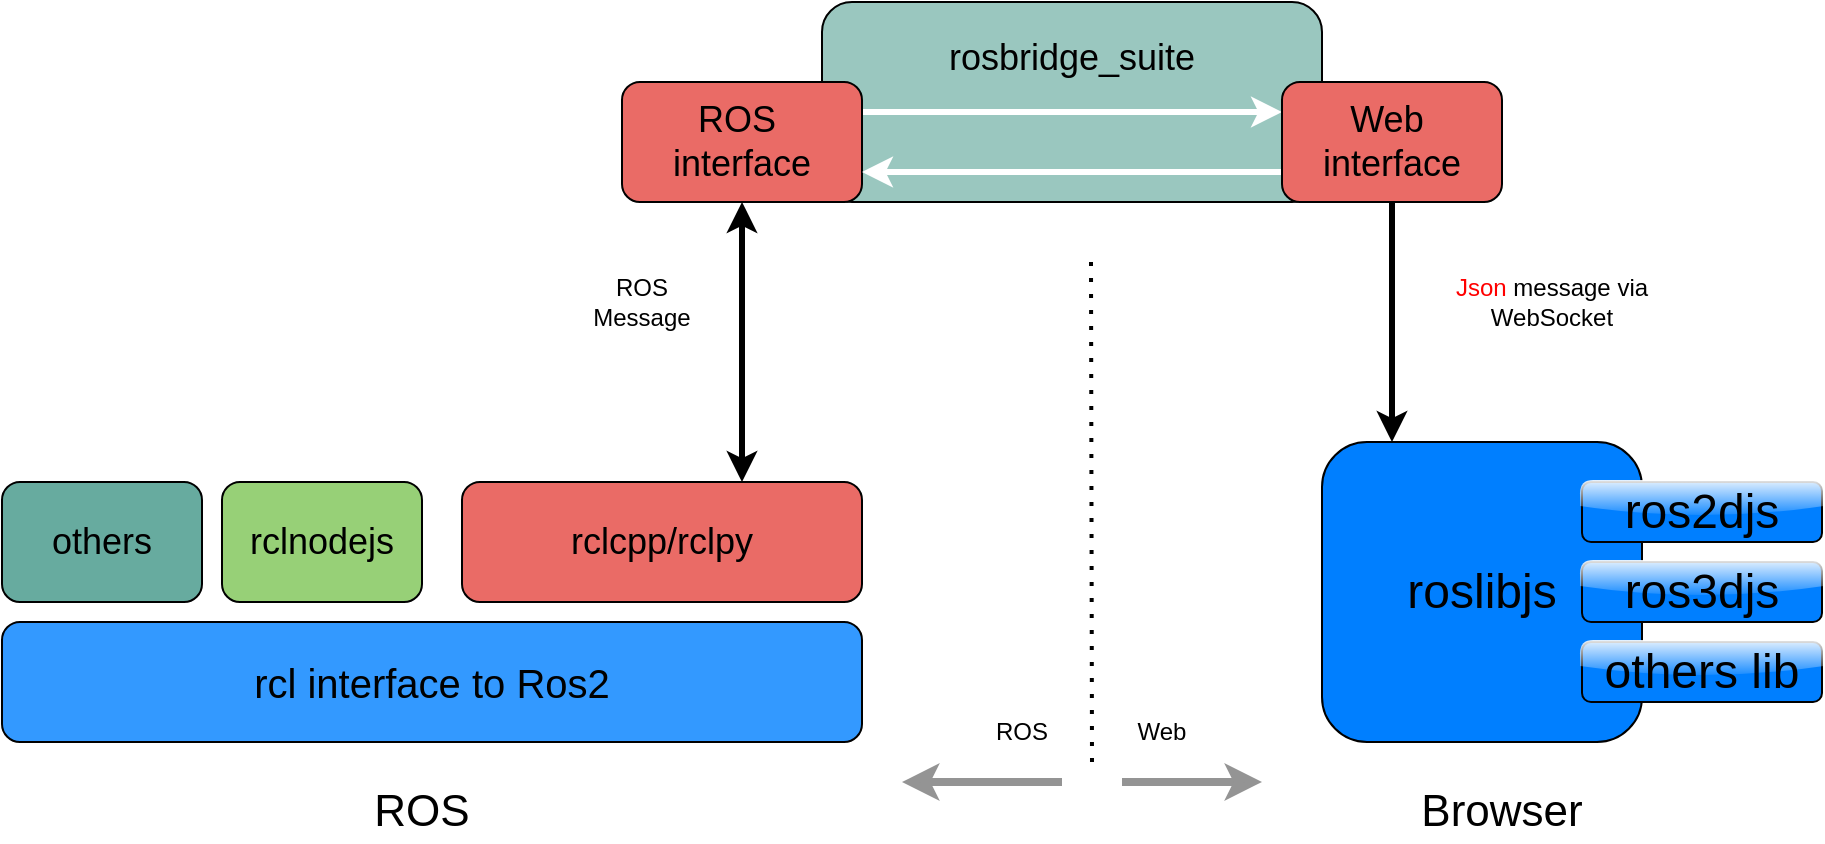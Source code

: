 <mxfile version="24.2.8" type="github" pages="5">
  <diagram name="Page-1" id="nUrn3agjShAZ7uS6XgON">
    <mxGraphModel dx="1364" dy="793" grid="1" gridSize="10" guides="1" tooltips="1" connect="1" arrows="1" fold="1" page="1" pageScale="1" pageWidth="1400" pageHeight="850" math="0" shadow="0">
      <root>
        <mxCell id="0" />
        <mxCell id="1" parent="0" />
        <mxCell id="A44OE2nOrMrkdfRYSrdh-1" value="&lt;font style=&quot;font-size: 20px;&quot;&gt;rcl interface to Ros2&lt;/font&gt;" style="rounded=1;whiteSpace=wrap;html=1;fillColor=#3399FF;movable=0;resizable=0;rotatable=0;deletable=0;editable=0;locked=1;connectable=0;" vertex="1" parent="1">
          <mxGeometry x="180" y="490" width="430" height="60" as="geometry" />
        </mxCell>
        <mxCell id="A44OE2nOrMrkdfRYSrdh-3" value="rclcpp/rclpy" style="rounded=1;whiteSpace=wrap;html=1;fontSize=18;fillColor=#EA6B66;movable=0;resizable=0;rotatable=0;deletable=0;editable=0;locked=1;connectable=0;" vertex="1" parent="1">
          <mxGeometry x="410" y="420" width="200" height="60" as="geometry" />
        </mxCell>
        <mxCell id="A44OE2nOrMrkdfRYSrdh-4" value="rclnodejs" style="rounded=1;whiteSpace=wrap;html=1;fontSize=18;fillColor=#97D077;movable=0;resizable=0;rotatable=0;deletable=0;editable=0;locked=1;connectable=0;" vertex="1" parent="1">
          <mxGeometry x="290" y="420" width="100" height="60" as="geometry" />
        </mxCell>
        <mxCell id="A44OE2nOrMrkdfRYSrdh-5" value="others" style="rounded=1;whiteSpace=wrap;html=1;fontSize=18;fillColor=#67AB9F;movable=0;resizable=0;rotatable=0;deletable=0;editable=0;locked=1;connectable=0;" vertex="1" parent="1">
          <mxGeometry x="180" y="420" width="100" height="60" as="geometry" />
        </mxCell>
        <mxCell id="A44OE2nOrMrkdfRYSrdh-7" value="rosbridge_suite&lt;div&gt;&lt;br&gt;&lt;/div&gt;&lt;div&gt;&lt;br&gt;&lt;/div&gt;" style="rounded=1;whiteSpace=wrap;html=1;fontSize=18;fillColor=#9AC7BF;movable=0;resizable=0;rotatable=0;deletable=0;editable=0;locked=1;connectable=0;" vertex="1" parent="1">
          <mxGeometry x="590" y="180" width="250" height="100" as="geometry" />
        </mxCell>
        <mxCell id="A44OE2nOrMrkdfRYSrdh-12" style="rounded=0;orthogonalLoop=1;jettySize=auto;html=1;exitX=1;exitY=0.25;exitDx=0;exitDy=0;entryX=0;entryY=0.25;entryDx=0;entryDy=0;strokeWidth=3;strokeColor=#FFFFFF;movable=0;resizable=0;rotatable=0;deletable=0;editable=0;locked=1;connectable=0;" edge="1" parent="1" source="A44OE2nOrMrkdfRYSrdh-6" target="A44OE2nOrMrkdfRYSrdh-9">
          <mxGeometry relative="1" as="geometry" />
        </mxCell>
        <mxCell id="A44OE2nOrMrkdfRYSrdh-6" value="ROS&amp;nbsp;&lt;div&gt;interface&lt;/div&gt;" style="rounded=1;whiteSpace=wrap;html=1;fontSize=18;fillColor=#EA6B66;movable=0;resizable=0;rotatable=0;deletable=0;editable=0;locked=1;connectable=0;" vertex="1" parent="1">
          <mxGeometry x="490" y="220" width="120" height="60" as="geometry" />
        </mxCell>
        <mxCell id="A44OE2nOrMrkdfRYSrdh-11" style="edgeStyle=orthogonalEdgeStyle;rounded=1;orthogonalLoop=1;jettySize=auto;html=1;exitX=0;exitY=0.75;exitDx=0;exitDy=0;entryX=1;entryY=0.75;entryDx=0;entryDy=0;curved=1;strokeWidth=3;strokeColor=#FFFFFF;movable=0;resizable=0;rotatable=0;deletable=0;editable=0;locked=1;connectable=0;" edge="1" parent="1" source="A44OE2nOrMrkdfRYSrdh-9" target="A44OE2nOrMrkdfRYSrdh-6">
          <mxGeometry relative="1" as="geometry" />
        </mxCell>
        <mxCell id="A44OE2nOrMrkdfRYSrdh-27" style="edgeStyle=orthogonalEdgeStyle;rounded=0;orthogonalLoop=1;jettySize=auto;html=1;exitX=0.5;exitY=1;exitDx=0;exitDy=0;strokeWidth=3;movable=0;resizable=0;rotatable=0;deletable=0;editable=0;locked=1;connectable=0;" edge="1" parent="1" source="A44OE2nOrMrkdfRYSrdh-9">
          <mxGeometry relative="1" as="geometry">
            <mxPoint x="875" y="400" as="targetPoint" />
          </mxGeometry>
        </mxCell>
        <mxCell id="A44OE2nOrMrkdfRYSrdh-9" value="Web&amp;nbsp;&lt;div&gt;interface&lt;/div&gt;" style="rounded=1;whiteSpace=wrap;html=1;fontSize=18;fillColor=#EA6B66;movable=0;resizable=0;rotatable=0;deletable=0;editable=0;locked=1;connectable=0;" vertex="1" parent="1">
          <mxGeometry x="820" y="220" width="110" height="60" as="geometry" />
        </mxCell>
        <mxCell id="A44OE2nOrMrkdfRYSrdh-13" style="edgeStyle=orthogonalEdgeStyle;rounded=0;orthogonalLoop=1;jettySize=auto;html=1;exitX=0.5;exitY=1;exitDx=0;exitDy=0;entryX=0.7;entryY=0;entryDx=0;entryDy=0;entryPerimeter=0;startArrow=classic;startFill=1;strokeWidth=3;movable=0;resizable=0;rotatable=0;deletable=0;editable=0;locked=1;connectable=0;" edge="1" parent="1" source="A44OE2nOrMrkdfRYSrdh-6" target="A44OE2nOrMrkdfRYSrdh-3">
          <mxGeometry relative="1" as="geometry" />
        </mxCell>
        <mxCell id="A44OE2nOrMrkdfRYSrdh-14" value="&lt;font style=&quot;font-size: 24px;&quot;&gt;roslibjs&lt;/font&gt;" style="rounded=1;whiteSpace=wrap;html=1;fontSize=18;fillColor=#007FFF;movable=0;resizable=0;rotatable=0;deletable=0;editable=0;locked=1;connectable=0;" vertex="1" parent="1">
          <mxGeometry x="840" y="400" width="160" height="150" as="geometry" />
        </mxCell>
        <mxCell id="A44OE2nOrMrkdfRYSrdh-15" value="&lt;font style=&quot;font-size: 24px;&quot;&gt;ros2djs&lt;/font&gt;" style="rounded=1;whiteSpace=wrap;html=1;fontSize=18;fillColor=#007FFF;gradientColor=none;shadow=0;glass=1;movable=0;resizable=0;rotatable=0;deletable=0;editable=0;locked=1;connectable=0;" vertex="1" parent="1">
          <mxGeometry x="970" y="420" width="120" height="30" as="geometry" />
        </mxCell>
        <mxCell id="A44OE2nOrMrkdfRYSrdh-17" value="&lt;font style=&quot;font-size: 24px;&quot;&gt;ros3djs&lt;/font&gt;" style="rounded=1;whiteSpace=wrap;html=1;fontSize=18;fillColor=#007FFF;gradientColor=none;shadow=0;glass=1;movable=0;resizable=0;rotatable=0;deletable=0;editable=0;locked=1;connectable=0;" vertex="1" parent="1">
          <mxGeometry x="970" y="460" width="120" height="30" as="geometry" />
        </mxCell>
        <mxCell id="A44OE2nOrMrkdfRYSrdh-18" value="&lt;font style=&quot;font-size: 24px;&quot;&gt;others lib&lt;/font&gt;" style="rounded=1;whiteSpace=wrap;html=1;fontSize=18;fillColor=#007FFF;gradientColor=none;shadow=0;glass=1;movable=0;resizable=0;rotatable=0;deletable=0;editable=0;locked=1;connectable=0;" vertex="1" parent="1">
          <mxGeometry x="970" y="500" width="120" height="30" as="geometry" />
        </mxCell>
        <mxCell id="A44OE2nOrMrkdfRYSrdh-19" value="" style="endArrow=none;dashed=1;html=1;dashPattern=1 3;strokeWidth=2;rounded=0;movable=0;resizable=0;rotatable=0;deletable=0;editable=0;locked=1;connectable=0;" edge="1" parent="1">
          <mxGeometry width="50" height="50" relative="1" as="geometry">
            <mxPoint x="724.5" y="310" as="sourcePoint" />
            <mxPoint x="725" y="560" as="targetPoint" />
          </mxGeometry>
        </mxCell>
        <mxCell id="A44OE2nOrMrkdfRYSrdh-20" value="ROS" style="text;strokeColor=none;align=center;fillColor=none;html=1;verticalAlign=middle;whiteSpace=wrap;rounded=0;movable=0;resizable=0;rotatable=0;deletable=0;editable=0;locked=1;connectable=0;" vertex="1" parent="1">
          <mxGeometry x="660" y="530" width="60" height="30" as="geometry" />
        </mxCell>
        <mxCell id="A44OE2nOrMrkdfRYSrdh-21" value="" style="endArrow=classic;html=1;rounded=0;strokeWidth=4;strokeColor=#949494;movable=0;resizable=0;rotatable=0;deletable=0;editable=0;locked=1;connectable=0;" edge="1" parent="1">
          <mxGeometry width="50" height="50" relative="1" as="geometry">
            <mxPoint x="710" y="570" as="sourcePoint" />
            <mxPoint x="630" y="570" as="targetPoint" />
          </mxGeometry>
        </mxCell>
        <mxCell id="A44OE2nOrMrkdfRYSrdh-22" value="Web" style="text;strokeColor=none;align=center;fillColor=none;html=1;verticalAlign=middle;whiteSpace=wrap;rounded=0;movable=0;resizable=0;rotatable=0;deletable=0;editable=0;locked=1;connectable=0;" vertex="1" parent="1">
          <mxGeometry x="730" y="530" width="60" height="30" as="geometry" />
        </mxCell>
        <mxCell id="A44OE2nOrMrkdfRYSrdh-23" value="" style="endArrow=classic;html=1;rounded=0;strokeWidth=4;strokeColor=#949494;movable=0;resizable=0;rotatable=0;deletable=0;editable=0;locked=1;connectable=0;" edge="1" parent="1">
          <mxGeometry width="50" height="50" relative="1" as="geometry">
            <mxPoint x="740" y="570" as="sourcePoint" />
            <mxPoint x="810" y="570" as="targetPoint" />
            <Array as="points">
              <mxPoint x="780" y="570" />
            </Array>
          </mxGeometry>
        </mxCell>
        <mxCell id="A44OE2nOrMrkdfRYSrdh-24" value="&lt;font style=&quot;font-size: 22px;&quot;&gt;ROS&lt;/font&gt;" style="text;strokeColor=none;align=center;fillColor=none;html=1;verticalAlign=middle;whiteSpace=wrap;rounded=0;movable=0;resizable=0;rotatable=0;deletable=0;editable=0;locked=1;connectable=0;" vertex="1" parent="1">
          <mxGeometry x="360" y="570" width="60" height="30" as="geometry" />
        </mxCell>
        <mxCell id="A44OE2nOrMrkdfRYSrdh-25" value="&lt;font style=&quot;font-size: 22px;&quot;&gt;Browser&lt;/font&gt;" style="text;strokeColor=none;align=center;fillColor=none;html=1;verticalAlign=middle;whiteSpace=wrap;rounded=0;movable=0;resizable=0;rotatable=0;deletable=0;editable=0;locked=1;connectable=0;" vertex="1" parent="1">
          <mxGeometry x="900" y="570" width="60" height="30" as="geometry" />
        </mxCell>
        <mxCell id="A44OE2nOrMrkdfRYSrdh-28" value="ROS&lt;div&gt;Message&lt;/div&gt;" style="text;strokeColor=none;align=center;fillColor=none;html=1;verticalAlign=middle;whiteSpace=wrap;rounded=0;movable=0;resizable=0;rotatable=0;deletable=0;editable=0;locked=1;connectable=0;" vertex="1" parent="1">
          <mxGeometry x="470" y="310" width="60" height="40" as="geometry" />
        </mxCell>
        <mxCell id="A44OE2nOrMrkdfRYSrdh-29" value="&lt;font color=&quot;#ff0000&quot;&gt;Json&lt;/font&gt; message via WebSocket" style="text;strokeColor=none;align=center;fillColor=none;html=1;verticalAlign=middle;whiteSpace=wrap;rounded=0;movable=0;resizable=0;rotatable=0;deletable=0;editable=0;locked=1;connectable=0;" vertex="1" parent="1">
          <mxGeometry x="900" y="310" width="110" height="40" as="geometry" />
        </mxCell>
      </root>
    </mxGraphModel>
  </diagram>
  <diagram id="Uo0MrXeouGDArz-Wp9MO" name="Page-2">
    <mxGraphModel dx="1364" dy="793" grid="1" gridSize="10" guides="1" tooltips="1" connect="1" arrows="1" fold="1" page="1" pageScale="1" pageWidth="1400" pageHeight="850" math="0" shadow="0">
      <root>
        <mxCell id="0" />
        <mxCell id="1" parent="0" />
        <mxCell id="gO9U1DXDfEnCWuoIdtIi-1" value="&lt;font style=&quot;font-size: 20px;&quot;&gt;rcl interface to Ros2&lt;/font&gt;" style="rounded=1;whiteSpace=wrap;html=1;fillColor=#3399FF;" vertex="1" parent="1">
          <mxGeometry x="180" y="490" width="430" height="60" as="geometry" />
        </mxCell>
        <mxCell id="gO9U1DXDfEnCWuoIdtIi-2" value="rclcpp/rclpy" style="rounded=1;whiteSpace=wrap;html=1;fontSize=18;fillColor=#e1d5e7;strokeColor=#9673a6;" vertex="1" parent="1">
          <mxGeometry x="410" y="420" width="200" height="60" as="geometry" />
        </mxCell>
        <mxCell id="gO9U1DXDfEnCWuoIdtIi-3" value="rclnodejs" style="rounded=1;whiteSpace=wrap;html=1;fontSize=18;fillColor=#97D077;" vertex="1" parent="1">
          <mxGeometry x="290" y="420" width="100" height="60" as="geometry" />
        </mxCell>
        <mxCell id="gO9U1DXDfEnCWuoIdtIi-4" value="others" style="rounded=1;whiteSpace=wrap;html=1;fontSize=18;fillColor=#67AB9F;" vertex="1" parent="1">
          <mxGeometry x="180" y="420" width="100" height="60" as="geometry" />
        </mxCell>
        <mxCell id="gO9U1DXDfEnCWuoIdtIi-5" value="ros2-web-bridge&lt;div&gt;&lt;br&gt;&lt;/div&gt;&lt;div&gt;&lt;br&gt;&lt;/div&gt;" style="rounded=1;whiteSpace=wrap;html=1;fontSize=18;fillColor=#9AC7BF;" vertex="1" parent="1">
          <mxGeometry x="380" y="180" width="520" height="100" as="geometry" />
        </mxCell>
        <mxCell id="gO9U1DXDfEnCWuoIdtIi-6" style="rounded=0;orthogonalLoop=1;jettySize=auto;html=1;exitX=1;exitY=0.25;exitDx=0;exitDy=0;entryX=0;entryY=0.25;entryDx=0;entryDy=0;strokeWidth=3;strokeColor=#FFFFFF;" edge="1" parent="1" source="gO9U1DXDfEnCWuoIdtIi-7" target="gO9U1DXDfEnCWuoIdtIi-10">
          <mxGeometry relative="1" as="geometry" />
        </mxCell>
        <mxCell id="gO9U1DXDfEnCWuoIdtIi-7" value="ROS&amp;nbsp;&lt;div&gt;interface&lt;/div&gt;" style="rounded=1;whiteSpace=wrap;html=1;fontSize=18;fillColor=#EA6B66;" vertex="1" parent="1">
          <mxGeometry x="290" y="220" width="120" height="60" as="geometry" />
        </mxCell>
        <mxCell id="gO9U1DXDfEnCWuoIdtIi-8" style="edgeStyle=orthogonalEdgeStyle;rounded=1;orthogonalLoop=1;jettySize=auto;html=1;exitX=0;exitY=0.75;exitDx=0;exitDy=0;entryX=1;entryY=0.75;entryDx=0;entryDy=0;curved=1;strokeWidth=3;strokeColor=#FFFFFF;" edge="1" parent="1" source="gO9U1DXDfEnCWuoIdtIi-10" target="gO9U1DXDfEnCWuoIdtIi-7">
          <mxGeometry relative="1" as="geometry" />
        </mxCell>
        <mxCell id="gO9U1DXDfEnCWuoIdtIi-26" style="edgeStyle=orthogonalEdgeStyle;rounded=0;orthogonalLoop=1;jettySize=auto;html=1;exitX=0.5;exitY=1;exitDx=0;exitDy=0;" edge="1" parent="1" source="gO9U1DXDfEnCWuoIdtIi-10">
          <mxGeometry relative="1" as="geometry">
            <mxPoint x="920" y="410" as="targetPoint" />
          </mxGeometry>
        </mxCell>
        <mxCell id="gO9U1DXDfEnCWuoIdtIi-10" value="Web&amp;nbsp;&lt;div&gt;interface&lt;/div&gt;" style="rounded=1;whiteSpace=wrap;html=1;fontSize=18;fillColor=#EA6B66;" vertex="1" parent="1">
          <mxGeometry x="865" y="220" width="110" height="60" as="geometry" />
        </mxCell>
        <mxCell id="gO9U1DXDfEnCWuoIdtIi-12" value="&lt;font style=&quot;font-size: 24px;&quot;&gt;roslibjs&lt;/font&gt;" style="rounded=1;whiteSpace=wrap;html=1;fontSize=18;fillColor=#007FFF;movable=0;resizable=0;rotatable=0;deletable=0;editable=0;locked=1;connectable=0;" vertex="1" parent="1">
          <mxGeometry x="840" y="400" width="160" height="150" as="geometry" />
        </mxCell>
        <mxCell id="gO9U1DXDfEnCWuoIdtIi-13" value="&lt;font style=&quot;font-size: 24px;&quot;&gt;ros2djs&lt;/font&gt;" style="rounded=1;whiteSpace=wrap;html=1;fontSize=18;fillColor=#007FFF;gradientColor=none;shadow=0;glass=1;movable=0;resizable=0;rotatable=0;deletable=0;editable=0;locked=1;connectable=0;" vertex="1" parent="1">
          <mxGeometry x="970" y="420" width="120" height="30" as="geometry" />
        </mxCell>
        <mxCell id="gO9U1DXDfEnCWuoIdtIi-14" value="&lt;font style=&quot;font-size: 24px;&quot;&gt;ros3djs&lt;/font&gt;" style="rounded=1;whiteSpace=wrap;html=1;fontSize=18;fillColor=#007FFF;gradientColor=none;shadow=0;glass=1;movable=0;resizable=0;rotatable=0;deletable=0;editable=0;locked=1;connectable=0;" vertex="1" parent="1">
          <mxGeometry x="970" y="460" width="120" height="30" as="geometry" />
        </mxCell>
        <mxCell id="gO9U1DXDfEnCWuoIdtIi-15" value="&lt;font style=&quot;font-size: 24px;&quot;&gt;others lib&lt;/font&gt;" style="rounded=1;whiteSpace=wrap;html=1;fontSize=18;fillColor=#007FFF;gradientColor=none;shadow=0;glass=1;movable=0;resizable=0;rotatable=0;deletable=0;editable=0;locked=1;connectable=0;" vertex="1" parent="1">
          <mxGeometry x="970" y="500" width="120" height="30" as="geometry" />
        </mxCell>
        <mxCell id="gO9U1DXDfEnCWuoIdtIi-16" value="" style="endArrow=none;dashed=1;html=1;dashPattern=1 3;strokeWidth=2;rounded=0;" edge="1" parent="1">
          <mxGeometry width="50" height="50" relative="1" as="geometry">
            <mxPoint x="724.5" y="310" as="sourcePoint" />
            <mxPoint x="725" y="560" as="targetPoint" />
          </mxGeometry>
        </mxCell>
        <mxCell id="gO9U1DXDfEnCWuoIdtIi-17" value="ROS" style="text;strokeColor=none;align=center;fillColor=none;html=1;verticalAlign=middle;whiteSpace=wrap;rounded=0;" vertex="1" parent="1">
          <mxGeometry x="660" y="530" width="60" height="30" as="geometry" />
        </mxCell>
        <mxCell id="gO9U1DXDfEnCWuoIdtIi-18" value="" style="endArrow=classic;html=1;rounded=0;strokeWidth=4;strokeColor=#949494;" edge="1" parent="1">
          <mxGeometry width="50" height="50" relative="1" as="geometry">
            <mxPoint x="710" y="570" as="sourcePoint" />
            <mxPoint x="630" y="570" as="targetPoint" />
          </mxGeometry>
        </mxCell>
        <mxCell id="gO9U1DXDfEnCWuoIdtIi-19" value="Web" style="text;strokeColor=none;align=center;fillColor=none;html=1;verticalAlign=middle;whiteSpace=wrap;rounded=0;" vertex="1" parent="1">
          <mxGeometry x="730" y="530" width="60" height="30" as="geometry" />
        </mxCell>
        <mxCell id="gO9U1DXDfEnCWuoIdtIi-20" value="" style="endArrow=classic;html=1;rounded=0;strokeWidth=4;strokeColor=#949494;" edge="1" parent="1">
          <mxGeometry width="50" height="50" relative="1" as="geometry">
            <mxPoint x="740" y="570" as="sourcePoint" />
            <mxPoint x="810" y="570" as="targetPoint" />
            <Array as="points">
              <mxPoint x="780" y="570" />
            </Array>
          </mxGeometry>
        </mxCell>
        <mxCell id="gO9U1DXDfEnCWuoIdtIi-21" value="&lt;font style=&quot;font-size: 22px;&quot;&gt;ROS&lt;/font&gt;" style="text;strokeColor=none;align=center;fillColor=none;html=1;verticalAlign=middle;whiteSpace=wrap;rounded=0;" vertex="1" parent="1">
          <mxGeometry x="360" y="570" width="60" height="30" as="geometry" />
        </mxCell>
        <mxCell id="gO9U1DXDfEnCWuoIdtIi-22" value="&lt;font style=&quot;font-size: 22px;&quot;&gt;Browser&lt;/font&gt;" style="text;strokeColor=none;align=center;fillColor=none;html=1;verticalAlign=middle;whiteSpace=wrap;rounded=0;" vertex="1" parent="1">
          <mxGeometry x="900" y="570" width="60" height="30" as="geometry" />
        </mxCell>
        <mxCell id="gO9U1DXDfEnCWuoIdtIi-23" value="ROS&lt;div&gt;Message&lt;/div&gt;" style="text;strokeColor=none;align=center;fillColor=none;html=1;verticalAlign=middle;whiteSpace=wrap;rounded=0;" vertex="1" parent="1">
          <mxGeometry x="360" y="310" width="60" height="40" as="geometry" />
        </mxCell>
        <mxCell id="gO9U1DXDfEnCWuoIdtIi-24" value="&lt;font color=&quot;#ff0000&quot;&gt;Json&lt;/font&gt; message via WebSocket" style="text;strokeColor=none;align=center;fillColor=none;html=1;verticalAlign=middle;whiteSpace=wrap;rounded=0;" vertex="1" parent="1">
          <mxGeometry x="940" y="310" width="110" height="40" as="geometry" />
        </mxCell>
        <mxCell id="gO9U1DXDfEnCWuoIdtIi-25" style="edgeStyle=orthogonalEdgeStyle;rounded=0;orthogonalLoop=1;jettySize=auto;html=1;exitX=0.5;exitY=1;exitDx=0;exitDy=0;entryX=0.6;entryY=0;entryDx=0;entryDy=0;entryPerimeter=0;strokeWidth=3;" edge="1" parent="1" source="gO9U1DXDfEnCWuoIdtIi-7" target="gO9U1DXDfEnCWuoIdtIi-3">
          <mxGeometry relative="1" as="geometry" />
        </mxCell>
      </root>
    </mxGraphModel>
  </diagram>
  <diagram id="ay7ezmdc2GQK3jkO2lh2" name="Page-3">
    <mxGraphModel dx="1949" dy="1133" grid="1" gridSize="10" guides="1" tooltips="1" connect="1" arrows="1" fold="1" page="1" pageScale="1" pageWidth="1400" pageHeight="850" math="0" shadow="0">
      <root>
        <mxCell id="0" />
        <mxCell id="1" parent="0" />
        <mxCell id="udrL2oCYr2fWQ9wbcWce-1" value="&lt;font style=&quot;font-size: 20px;&quot;&gt;lanch:&lt;font color=&quot;#ffffff&quot;&gt;&amp;nbsp;pr2_description&lt;/font&gt;&lt;/font&gt;" style="rounded=1;whiteSpace=wrap;html=1;fillColor=#3399FF;movable=1;resizable=1;rotatable=1;deletable=1;editable=1;locked=0;connectable=1;align=left;" vertex="1" parent="1">
          <mxGeometry x="175" y="600" width="430" height="60" as="geometry" />
        </mxCell>
        <mxCell id="udrL2oCYr2fWQ9wbcWce-25" style="edgeStyle=orthogonalEdgeStyle;rounded=0;orthogonalLoop=1;jettySize=auto;html=1;exitX=0.5;exitY=1;exitDx=0;exitDy=0;entryX=0.5;entryY=0;entryDx=0;entryDy=0;startArrow=classic;startFill=1;strokeWidth=3;" edge="1" parent="1" source="udrL2oCYr2fWQ9wbcWce-2" target="udrL2oCYr2fWQ9wbcWce-1">
          <mxGeometry relative="1" as="geometry" />
        </mxCell>
        <mxCell id="udrL2oCYr2fWQ9wbcWce-2" value="Run:&amp;nbsp;&lt;font color=&quot;#fbf4f4&quot;&gt;robot_state_publisher + gui + jonit_state...&lt;/font&gt;" style="rounded=1;whiteSpace=wrap;html=1;fontSize=20;fillColor=#EA6B66;movable=1;resizable=1;rotatable=1;deletable=1;editable=1;locked=0;connectable=1;align=left;" vertex="1" parent="1">
          <mxGeometry x="175" y="480" width="430" height="60" as="geometry" />
        </mxCell>
        <mxCell id="udrL2oCYr2fWQ9wbcWce-37" style="edgeStyle=orthogonalEdgeStyle;rounded=0;orthogonalLoop=1;jettySize=auto;html=1;exitX=1;exitY=0.5;exitDx=0;exitDy=0;entryX=0.5;entryY=0;entryDx=0;entryDy=0;strokeWidth=3;startArrow=classic;startFill=1;" edge="1" parent="1" source="udrL2oCYr2fWQ9wbcWce-5" target="udrL2oCYr2fWQ9wbcWce-36">
          <mxGeometry relative="1" as="geometry" />
        </mxCell>
        <mxCell id="udrL2oCYr2fWQ9wbcWce-5" value="rosbridge_suite&lt;div&gt;&lt;br&gt;&lt;/div&gt;&lt;div&gt;&lt;br&gt;&lt;/div&gt;" style="rounded=1;whiteSpace=wrap;html=1;fontSize=18;fillColor=#9AC7BF;movable=1;resizable=1;rotatable=1;deletable=1;editable=1;locked=0;connectable=1;" vertex="1" parent="1">
          <mxGeometry x="550" y="180" width="330" height="100" as="geometry" />
        </mxCell>
        <mxCell id="udrL2oCYr2fWQ9wbcWce-16" value="" style="endArrow=none;dashed=1;html=1;dashPattern=1 3;strokeWidth=2;rounded=0;movable=1;resizable=1;rotatable=1;deletable=1;editable=1;locked=0;connectable=1;" edge="1" parent="1">
          <mxGeometry width="50" height="50" relative="1" as="geometry">
            <mxPoint x="724.5" y="310" as="sourcePoint" />
            <mxPoint x="730" y="670" as="targetPoint" />
          </mxGeometry>
        </mxCell>
        <mxCell id="udrL2oCYr2fWQ9wbcWce-17" value="ROS" style="text;strokeColor=none;align=center;fillColor=none;html=1;verticalAlign=middle;whiteSpace=wrap;rounded=0;movable=1;resizable=1;rotatable=1;deletable=1;editable=1;locked=0;connectable=1;" vertex="1" parent="1">
          <mxGeometry x="660" y="530" width="60" height="30" as="geometry" />
        </mxCell>
        <mxCell id="udrL2oCYr2fWQ9wbcWce-18" value="" style="endArrow=classic;html=1;rounded=0;strokeWidth=4;strokeColor=#949494;movable=1;resizable=1;rotatable=1;deletable=1;editable=1;locked=0;connectable=1;" edge="1" parent="1">
          <mxGeometry width="50" height="50" relative="1" as="geometry">
            <mxPoint x="710" y="570" as="sourcePoint" />
            <mxPoint x="630" y="570" as="targetPoint" />
          </mxGeometry>
        </mxCell>
        <mxCell id="udrL2oCYr2fWQ9wbcWce-19" value="Web" style="text;strokeColor=none;align=center;fillColor=none;html=1;verticalAlign=middle;whiteSpace=wrap;rounded=0;movable=1;resizable=1;rotatable=1;deletable=1;editable=1;locked=0;connectable=1;" vertex="1" parent="1">
          <mxGeometry x="730" y="530" width="60" height="30" as="geometry" />
        </mxCell>
        <mxCell id="udrL2oCYr2fWQ9wbcWce-20" value="" style="endArrow=classic;html=1;rounded=0;strokeWidth=4;strokeColor=#949494;movable=1;resizable=1;rotatable=1;deletable=1;editable=1;locked=0;connectable=1;" edge="1" parent="1">
          <mxGeometry width="50" height="50" relative="1" as="geometry">
            <mxPoint x="740" y="570" as="sourcePoint" />
            <mxPoint x="810" y="570" as="targetPoint" />
            <Array as="points">
              <mxPoint x="780" y="570" />
            </Array>
          </mxGeometry>
        </mxCell>
        <mxCell id="udrL2oCYr2fWQ9wbcWce-21" value="&lt;font style=&quot;font-size: 22px;&quot;&gt;ROS&lt;/font&gt;" style="text;strokeColor=none;align=center;fillColor=none;html=1;verticalAlign=middle;whiteSpace=wrap;rounded=0;movable=1;resizable=1;rotatable=1;deletable=1;editable=1;locked=0;connectable=1;" vertex="1" parent="1">
          <mxGeometry x="360" y="690" width="60" height="30" as="geometry" />
        </mxCell>
        <mxCell id="udrL2oCYr2fWQ9wbcWce-22" value="&lt;font style=&quot;font-size: 22px;&quot;&gt;Browser&lt;/font&gt;" style="text;strokeColor=none;align=center;fillColor=none;html=1;verticalAlign=middle;whiteSpace=wrap;rounded=0;movable=1;resizable=1;rotatable=1;deletable=1;editable=1;locked=0;connectable=1;" vertex="1" parent="1">
          <mxGeometry x="1400" y="690" width="60" height="30" as="geometry" />
        </mxCell>
        <mxCell id="udrL2oCYr2fWQ9wbcWce-23" value="ROS&amp;nbsp;&lt;span style=&quot;background-color: initial;&quot;&gt;Message&lt;/span&gt;" style="text;strokeColor=none;align=center;fillColor=none;html=1;verticalAlign=middle;whiteSpace=wrap;rounded=0;movable=1;resizable=1;rotatable=1;deletable=1;editable=1;locked=0;connectable=1;" vertex="1" parent="1">
          <mxGeometry x="420" y="300" width="90" height="40" as="geometry" />
        </mxCell>
        <mxCell id="udrL2oCYr2fWQ9wbcWce-24" value="&lt;font color=&quot;#ff0000&quot;&gt;Json&lt;/font&gt; message via WebSocket" style="text;strokeColor=none;align=center;fillColor=none;html=1;verticalAlign=middle;whiteSpace=wrap;rounded=0;movable=1;resizable=1;rotatable=1;deletable=1;editable=1;locked=0;connectable=1;" vertex="1" parent="1">
          <mxGeometry x="840" y="310" width="180" height="40" as="geometry" />
        </mxCell>
        <mxCell id="udrL2oCYr2fWQ9wbcWce-28" style="edgeStyle=orthogonalEdgeStyle;rounded=0;orthogonalLoop=1;jettySize=auto;html=1;exitX=0.5;exitY=1;exitDx=0;exitDy=0;entryX=0.5;entryY=0;entryDx=0;entryDy=0;startArrow=classic;startFill=1;strokeWidth=3;" edge="1" parent="1" source="udrL2oCYr2fWQ9wbcWce-26" target="udrL2oCYr2fWQ9wbcWce-2">
          <mxGeometry relative="1" as="geometry" />
        </mxCell>
        <mxCell id="udrL2oCYr2fWQ9wbcWce-26" value="Run :&lt;font color=&quot;#ffffff&quot;&gt; tf2_web_republisher&lt;/font&gt;" style="rounded=1;whiteSpace=wrap;html=1;fontSize=20;fillColor=#EA6B66;movable=1;resizable=1;rotatable=1;deletable=1;editable=1;locked=0;connectable=1;align=left;" vertex="1" parent="1">
          <mxGeometry x="175" y="360" width="430" height="60" as="geometry" />
        </mxCell>
        <mxCell id="udrL2oCYr2fWQ9wbcWce-33" style="edgeStyle=orthogonalEdgeStyle;rounded=0;orthogonalLoop=1;jettySize=auto;html=1;exitX=0;exitY=0.5;exitDx=0;exitDy=0;entryX=0.486;entryY=0;entryDx=0;entryDy=0;entryPerimeter=0;strokeWidth=3;startArrow=classic;startFill=1;" edge="1" parent="1" source="udrL2oCYr2fWQ9wbcWce-5" target="udrL2oCYr2fWQ9wbcWce-26">
          <mxGeometry relative="1" as="geometry" />
        </mxCell>
        <mxCell id="udrL2oCYr2fWQ9wbcWce-34" value="ROS&amp;nbsp;&lt;span style=&quot;background-color: initial;&quot;&gt;Message&lt;/span&gt;" style="text;strokeColor=none;align=center;fillColor=none;html=1;verticalAlign=middle;whiteSpace=wrap;rounded=0;movable=1;resizable=1;rotatable=1;deletable=1;editable=1;locked=0;connectable=1;" vertex="1" parent="1">
          <mxGeometry x="420" y="430" width="90" height="40" as="geometry" />
        </mxCell>
        <mxCell id="udrL2oCYr2fWQ9wbcWce-35" value="ROS&amp;nbsp;&lt;span style=&quot;background-color: initial;&quot;&gt;Message&lt;/span&gt;" style="text;strokeColor=none;align=center;fillColor=none;html=1;verticalAlign=middle;whiteSpace=wrap;rounded=0;movable=1;resizable=1;rotatable=1;deletable=1;editable=1;locked=0;connectable=1;" vertex="1" parent="1">
          <mxGeometry x="420" y="560" width="90" height="40" as="geometry" />
        </mxCell>
        <mxCell id="udrL2oCYr2fWQ9wbcWce-36" value="&lt;font style=&quot;font-size: 23px;&quot;&gt;launch &lt;font color=&quot;#ffffff&quot;&gt;html: urdf.html&amp;nbsp;&lt;/font&gt;&lt;/font&gt;" style="rounded=1;whiteSpace=wrap;html=1;fontSize=20;fillColor=#EA6B66;movable=1;resizable=1;rotatable=1;deletable=1;editable=1;locked=0;connectable=1;align=center;verticalAlign=top;" vertex="1" parent="1">
          <mxGeometry x="850" y="350" width="430" height="300" as="geometry" />
        </mxCell>
        <mxCell id="udrL2oCYr2fWQ9wbcWce-13" value="&lt;font style=&quot;font-size: 24px;&quot;&gt;launch ros&lt;/font&gt;" style="rounded=1;whiteSpace=wrap;html=1;fontSize=18;fillColor=#FF00FF;shadow=0;glass=1;movable=1;resizable=1;rotatable=1;deletable=1;editable=1;locked=0;connectable=1;strokeColor=#82b366;" vertex="1" parent="1">
          <mxGeometry x="1230" y="390" width="120" height="40" as="geometry" />
        </mxCell>
        <mxCell id="udrL2oCYr2fWQ9wbcWce-40" value="&lt;font style=&quot;font-size: 24px;&quot;&gt;URDFClient&lt;/font&gt;" style="rounded=1;whiteSpace=wrap;html=1;fontSize=18;fillColor=#007FFF;gradientColor=none;shadow=0;glass=1;movable=1;resizable=1;rotatable=1;deletable=1;editable=1;locked=0;connectable=1;verticalAlign=top;" vertex="1" parent="1">
          <mxGeometry x="1230" y="435" width="150" height="215" as="geometry" />
        </mxCell>
        <mxCell id="udrL2oCYr2fWQ9wbcWce-15" value="&lt;font style=&quot;font-size: 24px;&quot;&gt;Viewer&lt;/font&gt;" style="rounded=1;whiteSpace=wrap;html=1;fontSize=18;fillColor=#F19C99;gradientColor=none;shadow=0;glass=1;movable=1;resizable=1;rotatable=1;deletable=1;editable=1;locked=0;connectable=1;" vertex="1" parent="1">
          <mxGeometry x="1350" y="470" width="120" height="30" as="geometry" />
        </mxCell>
        <mxCell id="udrL2oCYr2fWQ9wbcWce-41" value="&lt;font style=&quot;font-size: 24px;&quot;&gt;Grid&lt;/font&gt;" style="rounded=1;whiteSpace=wrap;html=1;fontSize=18;fillColor=#007FFF;gradientColor=none;shadow=0;glass=1;movable=1;resizable=1;rotatable=1;deletable=1;editable=1;locked=0;connectable=1;" vertex="1" parent="1">
          <mxGeometry x="1350" y="500" width="120" height="30" as="geometry" />
        </mxCell>
        <mxCell id="udrL2oCYr2fWQ9wbcWce-42" value="&lt;font style=&quot;font-size: 24px;&quot;&gt;TFClient&lt;/font&gt;" style="rounded=1;whiteSpace=wrap;html=1;fontSize=18;fillColor=#67AB9F;gradientColor=none;shadow=0;glass=1;movable=1;resizable=1;rotatable=1;deletable=1;editable=1;locked=0;connectable=1;" vertex="1" parent="1">
          <mxGeometry x="1350" y="530" width="120" height="60" as="geometry" />
        </mxCell>
        <mxCell id="udrL2oCYr2fWQ9wbcWce-12" value="&lt;font style=&quot;font-size: 24px;&quot;&gt;Action&lt;/font&gt;" style="rounded=1;whiteSpace=wrap;html=1;fontSize=18;fillColor=#CC0000;movable=1;resizable=1;rotatable=1;deletable=1;editable=1;locked=0;connectable=1;fontColor=#FFFFFF;" vertex="1" parent="1">
          <mxGeometry x="1460" y="557.5" width="110" height="42.5" as="geometry" />
        </mxCell>
        <mxCell id="udrL2oCYr2fWQ9wbcWce-14" value="&lt;font style=&quot;font-size: 24px;&quot;&gt;robot_path&lt;/font&gt;" style="rounded=1;whiteSpace=wrap;html=1;fontSize=18;fillColor=#009900;gradientColor=none;shadow=0;glass=1;movable=1;resizable=1;rotatable=1;deletable=1;editable=1;locked=0;connectable=1;" vertex="1" parent="1">
          <mxGeometry x="1350" y="610" width="140" height="30" as="geometry" />
        </mxCell>
      </root>
    </mxGraphModel>
  </diagram>
  <diagram id="OwB4_bhxfncEvUEZa_fA" name="Page-4">
    <mxGraphModel dx="1605" dy="933" grid="1" gridSize="10" guides="1" tooltips="1" connect="1" arrows="1" fold="1" page="1" pageScale="1" pageWidth="1400" pageHeight="850" math="0" shadow="0">
      <root>
        <mxCell id="0" />
        <mxCell id="1" parent="0" />
        <mxCell id="v0Vi54Yn-46LNTUEbpMe-1" value="&lt;font style=&quot;font-size: 22px;&quot;&gt;Browser&lt;/font&gt;" style="text;strokeColor=none;align=center;fillColor=none;html=1;verticalAlign=middle;whiteSpace=wrap;rounded=0;movable=1;resizable=1;rotatable=1;deletable=1;editable=1;locked=0;connectable=1;" vertex="1" parent="1">
          <mxGeometry x="1400" y="690" width="60" height="30" as="geometry" />
        </mxCell>
        <mxCell id="v0Vi54Yn-46LNTUEbpMe-2" value="&lt;font style=&quot;font-size: 23px;&quot;&gt;launch &lt;font color=&quot;#ffffff&quot;&gt;html: urdf.html&amp;nbsp;&lt;/font&gt;&lt;/font&gt;" style="rounded=1;whiteSpace=wrap;html=1;fontSize=20;fillColor=#EA6B66;movable=1;resizable=1;rotatable=1;deletable=1;editable=1;locked=0;connectable=1;align=center;verticalAlign=top;" vertex="1" parent="1">
          <mxGeometry x="850" y="350" width="430" height="300" as="geometry" />
        </mxCell>
        <mxCell id="v0Vi54Yn-46LNTUEbpMe-3" style="edgeStyle=orthogonalEdgeStyle;rounded=0;orthogonalLoop=1;jettySize=auto;html=1;exitX=1;exitY=0.5;exitDx=0;exitDy=0;entryX=0.75;entryY=1;entryDx=0;entryDy=0;" edge="1" parent="1" source="v0Vi54Yn-46LNTUEbpMe-4" target="v0Vi54Yn-46LNTUEbpMe-5">
          <mxGeometry relative="1" as="geometry">
            <Array as="points">
              <mxPoint x="1610" y="410" />
              <mxPoint x="1610" y="680" />
              <mxPoint x="1343" y="680" />
            </Array>
          </mxGeometry>
        </mxCell>
        <mxCell id="v0Vi54Yn-46LNTUEbpMe-4" value="&lt;font style=&quot;font-size: 24px;&quot;&gt;launch ros&lt;/font&gt;" style="rounded=1;whiteSpace=wrap;html=1;fontSize=18;fillColor=#FF00FF;shadow=0;glass=1;movable=1;resizable=1;rotatable=1;deletable=1;editable=1;locked=0;connectable=1;strokeColor=#82b366;" vertex="1" parent="1">
          <mxGeometry x="1230" y="390" width="120" height="40" as="geometry" />
        </mxCell>
        <mxCell id="v0Vi54Yn-46LNTUEbpMe-5" value="&lt;font style=&quot;font-size: 24px;&quot;&gt;URDFClient&lt;/font&gt;" style="rounded=1;whiteSpace=wrap;html=1;fontSize=18;fillColor=#007FFF;gradientColor=none;shadow=0;glass=1;movable=1;resizable=1;rotatable=1;deletable=1;editable=1;locked=0;connectable=1;verticalAlign=top;" vertex="1" parent="1">
          <mxGeometry x="1230" y="435" width="150" height="215" as="geometry" />
        </mxCell>
        <mxCell id="v0Vi54Yn-46LNTUEbpMe-6" value="&lt;font style=&quot;font-size: 24px;&quot;&gt;Viewer&lt;/font&gt;" style="rounded=1;whiteSpace=wrap;html=1;fontSize=18;fillColor=#F19C99;gradientColor=none;shadow=0;glass=1;movable=1;resizable=1;rotatable=1;deletable=1;editable=1;locked=0;connectable=1;" vertex="1" parent="1">
          <mxGeometry x="1350" y="470" width="120" height="30" as="geometry" />
        </mxCell>
        <mxCell id="v0Vi54Yn-46LNTUEbpMe-7" value="&lt;font style=&quot;font-size: 24px;&quot;&gt;Grid&lt;/font&gt;" style="rounded=1;whiteSpace=wrap;html=1;fontSize=18;fillColor=#007FFF;gradientColor=none;shadow=0;glass=1;movable=1;resizable=1;rotatable=1;deletable=1;editable=1;locked=0;connectable=1;" vertex="1" parent="1">
          <mxGeometry x="1350" y="500" width="120" height="30" as="geometry" />
        </mxCell>
        <mxCell id="v0Vi54Yn-46LNTUEbpMe-8" value="&lt;font style=&quot;font-size: 24px;&quot;&gt;TFClient&lt;/font&gt;" style="rounded=1;whiteSpace=wrap;html=1;fontSize=18;fillColor=#67AB9F;gradientColor=none;shadow=0;glass=1;movable=1;resizable=1;rotatable=1;deletable=1;editable=1;locked=0;connectable=1;" vertex="1" parent="1">
          <mxGeometry x="1350" y="530" width="120" height="60" as="geometry" />
        </mxCell>
        <mxCell id="v0Vi54Yn-46LNTUEbpMe-9" value="&lt;font style=&quot;font-size: 24px;&quot;&gt;Action&lt;/font&gt;" style="rounded=1;whiteSpace=wrap;html=1;fontSize=18;fillColor=#CC0000;movable=1;resizable=1;rotatable=1;deletable=1;editable=1;locked=0;connectable=1;fontColor=#FFFFFF;" vertex="1" parent="1">
          <mxGeometry x="1460" y="557.5" width="110" height="42.5" as="geometry" />
        </mxCell>
        <mxCell id="v0Vi54Yn-46LNTUEbpMe-10" value="&lt;font style=&quot;font-size: 24px;&quot;&gt;robot_path&lt;/font&gt;" style="rounded=1;whiteSpace=wrap;html=1;fontSize=18;fillColor=#009900;gradientColor=none;shadow=0;glass=1;movable=1;resizable=1;rotatable=1;deletable=1;editable=1;locked=0;connectable=1;" vertex="1" parent="1">
          <mxGeometry x="1350" y="610" width="140" height="30" as="geometry" />
        </mxCell>
        <mxCell id="v0Vi54Yn-46LNTUEbpMe-11" style="edgeStyle=orthogonalEdgeStyle;rounded=0;orthogonalLoop=1;jettySize=auto;html=1;exitX=0;exitY=0.5;exitDx=0;exitDy=0;entryX=0.75;entryY=0;entryDx=0;entryDy=0;dashed=1;" edge="1" parent="1" source="v0Vi54Yn-46LNTUEbpMe-14" target="v0Vi54Yn-46LNTUEbpMe-4">
          <mxGeometry relative="1" as="geometry" />
        </mxCell>
        <mxCell id="v0Vi54Yn-46LNTUEbpMe-12" style="edgeStyle=orthogonalEdgeStyle;rounded=0;orthogonalLoop=1;jettySize=auto;html=1;exitX=0.5;exitY=1;exitDx=0;exitDy=0;entryX=1;entryY=0.25;entryDx=0;entryDy=0;dashed=1;" edge="1" parent="1" source="v0Vi54Yn-46LNTUEbpMe-14" target="v0Vi54Yn-46LNTUEbpMe-8">
          <mxGeometry relative="1" as="geometry" />
        </mxCell>
        <mxCell id="v0Vi54Yn-46LNTUEbpMe-13" style="edgeStyle=orthogonalEdgeStyle;rounded=0;orthogonalLoop=1;jettySize=auto;html=1;exitX=0.5;exitY=1;exitDx=0;exitDy=0;entryX=1;entryY=0.5;entryDx=0;entryDy=0;dashed=1;" edge="1" parent="1" source="v0Vi54Yn-46LNTUEbpMe-14" target="v0Vi54Yn-46LNTUEbpMe-9">
          <mxGeometry relative="1" as="geometry" />
        </mxCell>
        <mxCell id="v0Vi54Yn-46LNTUEbpMe-14" value="&lt;span style=&quot;font-size: 24px;&quot;&gt;roslibjs&lt;/span&gt;" style="rounded=1;whiteSpace=wrap;html=1;fontSize=18;fillColor=#CC0000;movable=1;resizable=1;rotatable=1;deletable=1;editable=1;locked=0;connectable=1;fontColor=#FFFFFF;" vertex="1" parent="1">
          <mxGeometry x="1800" y="300" width="110" height="42.5" as="geometry" />
        </mxCell>
        <mxCell id="v0Vi54Yn-46LNTUEbpMe-15" style="edgeStyle=orthogonalEdgeStyle;rounded=0;orthogonalLoop=1;jettySize=auto;html=1;exitX=0;exitY=0.5;exitDx=0;exitDy=0;entryX=1;entryY=0.25;entryDx=0;entryDy=0;dashed=1;" edge="1" parent="1" source="v0Vi54Yn-46LNTUEbpMe-17" target="v0Vi54Yn-46LNTUEbpMe-6">
          <mxGeometry relative="1" as="geometry">
            <Array as="points">
              <mxPoint x="1810" y="478" />
            </Array>
          </mxGeometry>
        </mxCell>
        <mxCell id="v0Vi54Yn-46LNTUEbpMe-16" style="edgeStyle=orthogonalEdgeStyle;rounded=0;orthogonalLoop=1;jettySize=auto;html=1;exitX=0;exitY=0.5;exitDx=0;exitDy=0;entryX=1;entryY=0.25;entryDx=0;entryDy=0;dashed=1;" edge="1" parent="1" source="v0Vi54Yn-46LNTUEbpMe-17" target="v0Vi54Yn-46LNTUEbpMe-7">
          <mxGeometry relative="1" as="geometry">
            <Array as="points">
              <mxPoint x="1790" y="761" />
              <mxPoint x="1790" y="508" />
            </Array>
          </mxGeometry>
        </mxCell>
        <mxCell id="v0Vi54Yn-46LNTUEbpMe-17" value="&lt;span style=&quot;font-size: 24px;&quot;&gt;ros3djs&lt;/span&gt;" style="rounded=1;whiteSpace=wrap;html=1;fontSize=18;fillColor=#CC0000;movable=1;resizable=1;rotatable=1;deletable=1;editable=1;locked=0;connectable=1;fontColor=#FFFFFF;" vertex="1" parent="1">
          <mxGeometry x="1810" y="740" width="110" height="42.5" as="geometry" />
        </mxCell>
        <mxCell id="v0Vi54Yn-46LNTUEbpMe-18" style="edgeStyle=orthogonalEdgeStyle;rounded=0;orthogonalLoop=1;jettySize=auto;html=1;exitX=0;exitY=0.5;exitDx=0;exitDy=0;entryX=0.46;entryY=0.995;entryDx=0;entryDy=0;entryPerimeter=0;dashed=1;" edge="1" parent="1" source="v0Vi54Yn-46LNTUEbpMe-17" target="v0Vi54Yn-46LNTUEbpMe-5">
          <mxGeometry relative="1" as="geometry" />
        </mxCell>
        <mxCell id="v0Vi54Yn-46LNTUEbpMe-19" style="edgeStyle=orthogonalEdgeStyle;rounded=0;orthogonalLoop=1;jettySize=auto;html=1;exitX=0.5;exitY=1;exitDx=0;exitDy=0;entryX=0.4;entryY=0.024;entryDx=0;entryDy=0;entryPerimeter=0;" edge="1" parent="1" source="v0Vi54Yn-46LNTUEbpMe-14" target="v0Vi54Yn-46LNTUEbpMe-17">
          <mxGeometry relative="1" as="geometry" />
        </mxCell>
        <mxCell id="8oNT_RBTbt_-_1JA8WcQ-6" value="" style="shape=umlDestroy;whiteSpace=wrap;html=1;strokeWidth=3;targetShapes=umlLifeline;" vertex="1" parent="1">
          <mxGeometry x="1710" y="530" width="30" height="30" as="geometry" />
        </mxCell>
      </root>
    </mxGraphModel>
  </diagram>
  <diagram id="KkU246qsPpljTPlL-7qP" name="Page-5">
    <mxGraphModel dx="1364" dy="793" grid="1" gridSize="10" guides="1" tooltips="1" connect="1" arrows="1" fold="1" page="1" pageScale="1" pageWidth="1400" pageHeight="850" math="0" shadow="0">
      <root>
        <mxCell id="0" />
        <mxCell id="1" parent="0" />
        <mxCell id="7I148fMbOyYlfQrrEpTa-2" style="edgeStyle=orthogonalEdgeStyle;rounded=0;orthogonalLoop=1;jettySize=auto;html=1;exitX=0.5;exitY=1;exitDx=0;exitDy=0;" edge="1" parent="1">
          <mxGeometry relative="1" as="geometry">
            <mxPoint x="500" y="400" as="sourcePoint" />
            <mxPoint x="500" y="400" as="targetPoint" />
          </mxGeometry>
        </mxCell>
      </root>
    </mxGraphModel>
  </diagram>
</mxfile>
